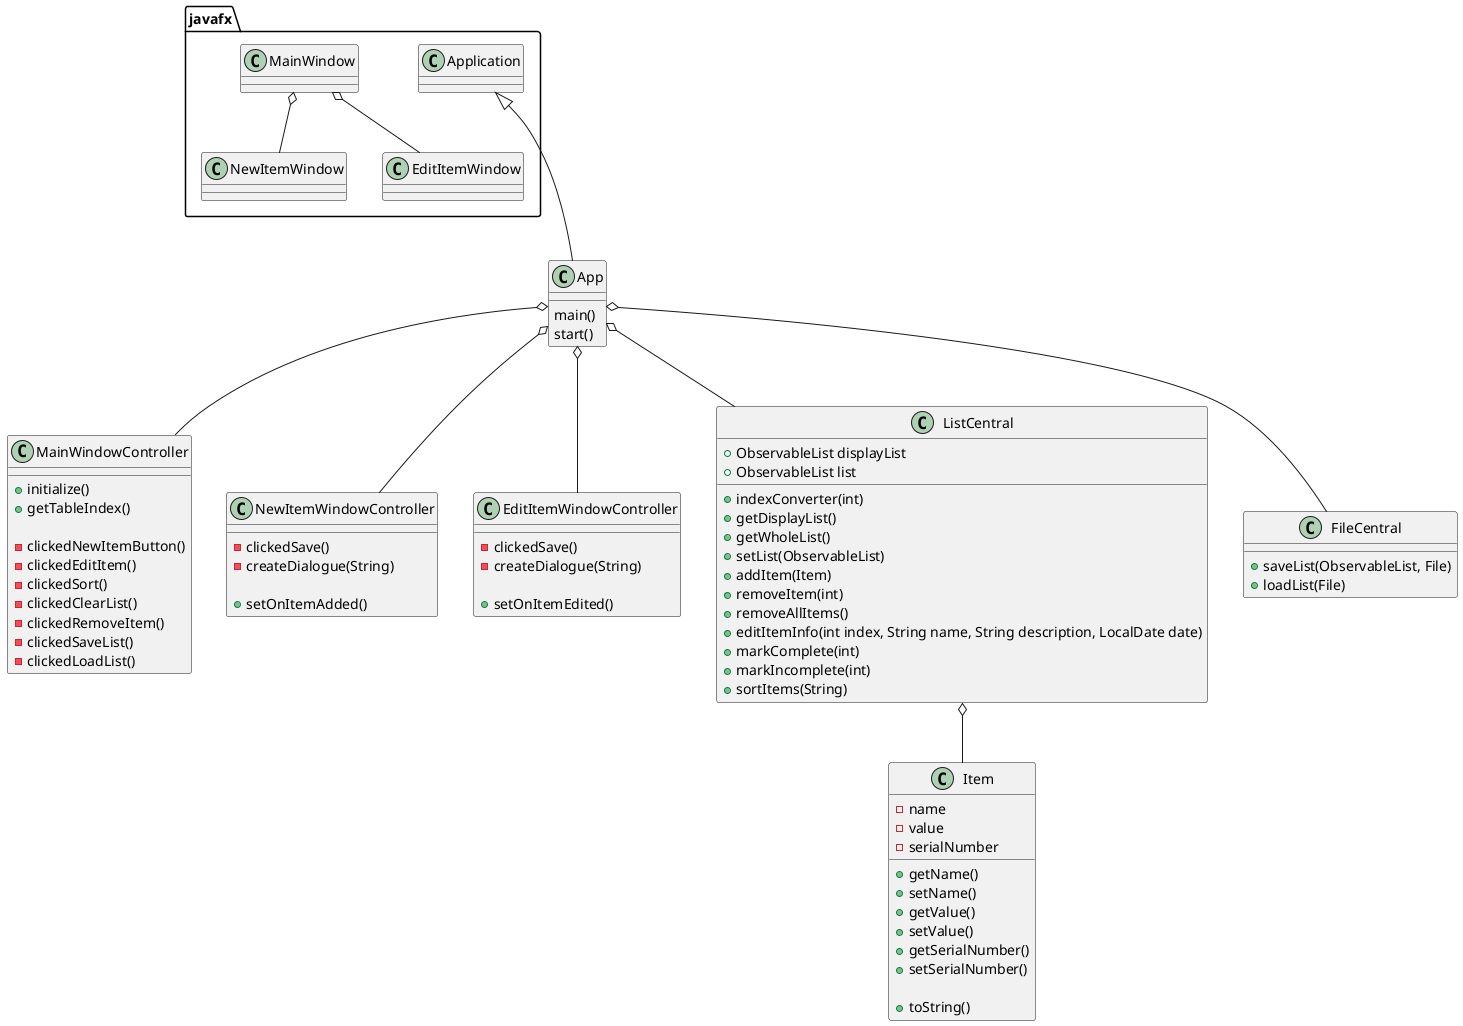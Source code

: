@startuml
'https://plantuml.com/class-diagram

class App {
    main()
    start()
}

class Item{
    -name
    -value
    -serialNumber

    +getName()
    +setName()
    +getValue()
    +setValue()
    +getSerialNumber()
    +setSerialNumber()

    +toString()
}

class MainWindowController{
    +initialize()
    +getTableIndex()

    -clickedNewItemButton()
    -clickedEditItem()
    -clickedSort()
    -clickedClearList()
    -clickedRemoveItem()
    -clickedSaveList()
    -clickedLoadList()
}

class NewItemWindowController{
    -clickedSave()
    -createDialogue(String)

    +setOnItemAdded()
}

class EditItemWindowController{
    -clickedSave()
    -createDialogue(String)

    +setOnItemEdited()
}

class ListCentral {
    +ObservableList displayList
    +ObservableList list

    +indexConverter(int)
    +getDisplayList()
    +getWholeList()
    +setList(ObservableList)
    +addItem(Item)
    +removeItem(int)
    +removeAllItems()
    +editItemInfo(int index, String name, String description, LocalDate date)
    +markComplete(int)
    +markIncomplete(int)
    +sortItems(String)
}

class FileCentral {
    +saveList(ObservableList, File)
    +loadList(File)
}

javafx.Application <|--- App
javafx.MainWindow o-- javafx.NewItemWindow
javafx.MainWindow o-- javafx.EditItemWindow

App o-- ListCentral
App o-- FileCentral
App o-- EditItemWindowController
App o-- NewItemWindowController
App o-- MainWindowController
ListCentral o-- Item
@enduml